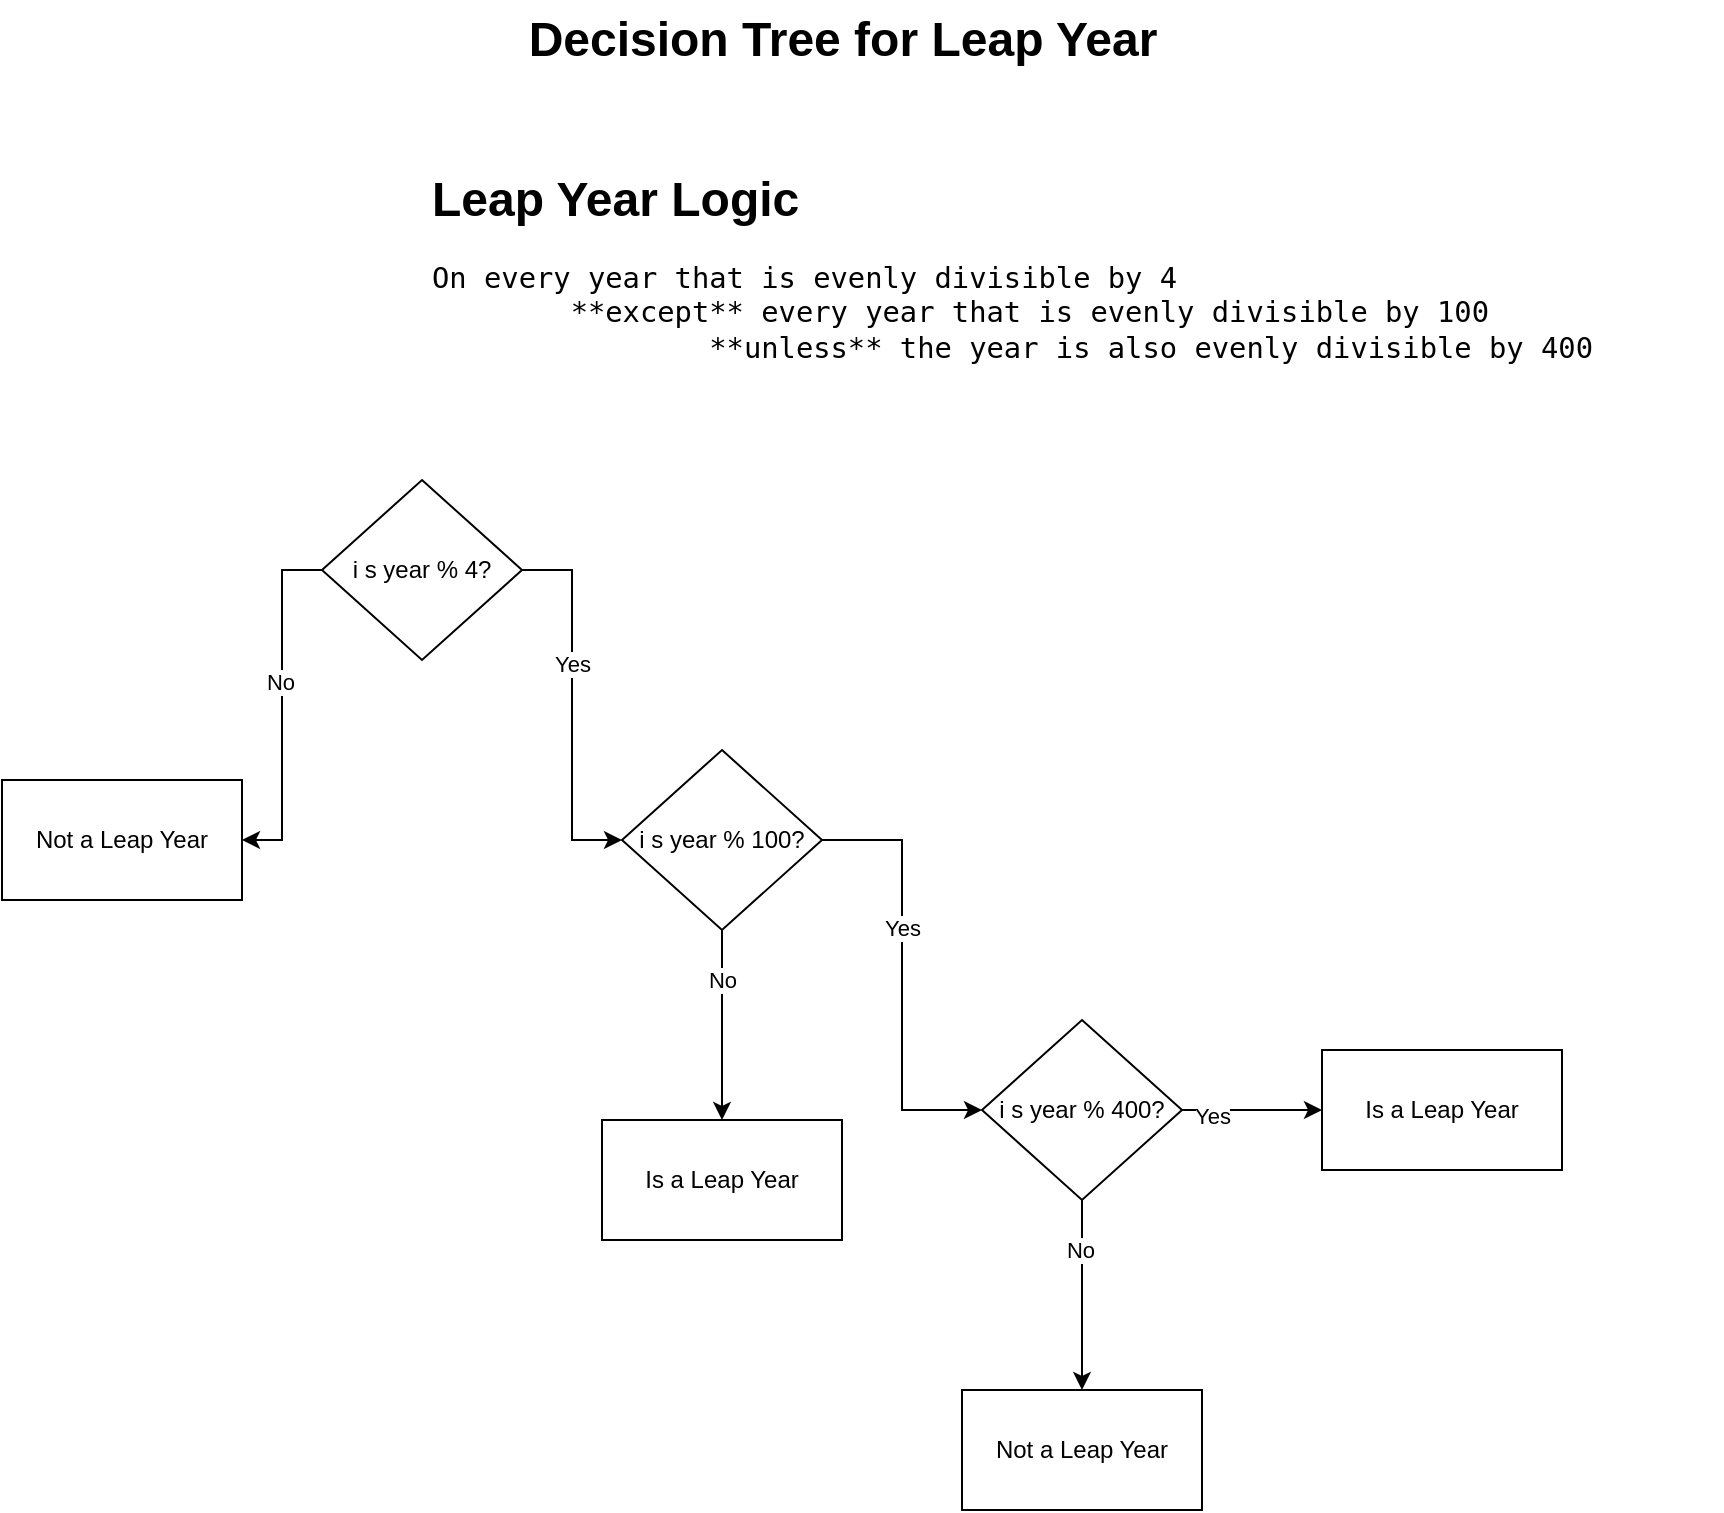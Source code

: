 <mxfile version="15.6.8" type="github"><diagram id="2JFPzM-OZDi0Pkh6B-aT" name="Page-1"><mxGraphModel dx="1020" dy="639" grid="1" gridSize="10" guides="1" tooltips="1" connect="1" arrows="1" fold="1" page="1" pageScale="1" pageWidth="850" pageHeight="1100" math="0" shadow="0"><root><mxCell id="0"/><mxCell id="1" parent="0"/><mxCell id="ppH_8ikgbxXiI5HkI6jH-5" value="" style="edgeStyle=elbowEdgeStyle;rounded=0;orthogonalLoop=1;jettySize=auto;html=1;" edge="1" parent="1" source="ppH_8ikgbxXiI5HkI6jH-1" target="ppH_8ikgbxXiI5HkI6jH-4"><mxGeometry relative="1" as="geometry"/></mxCell><mxCell id="ppH_8ikgbxXiI5HkI6jH-6" value="No" style="edgeLabel;html=1;align=center;verticalAlign=middle;resizable=0;points=[];" vertex="1" connectable="0" parent="ppH_8ikgbxXiI5HkI6jH-5"><mxGeometry x="-0.131" y="-1" relative="1" as="geometry"><mxPoint as="offset"/></mxGeometry></mxCell><mxCell id="ppH_8ikgbxXiI5HkI6jH-10" value="" style="edgeStyle=elbowEdgeStyle;rounded=0;orthogonalLoop=1;jettySize=auto;html=1;" edge="1" parent="1" source="ppH_8ikgbxXiI5HkI6jH-1" target="ppH_8ikgbxXiI5HkI6jH-9"><mxGeometry relative="1" as="geometry"/></mxCell><mxCell id="ppH_8ikgbxXiI5HkI6jH-11" value="Yes" style="edgeLabel;html=1;align=center;verticalAlign=middle;resizable=0;points=[];" vertex="1" connectable="0" parent="ppH_8ikgbxXiI5HkI6jH-10"><mxGeometry x="-0.228" relative="1" as="geometry"><mxPoint as="offset"/></mxGeometry></mxCell><mxCell id="ppH_8ikgbxXiI5HkI6jH-1" value="i s year % 4?" style="rhombus;whiteSpace=wrap;html=1;" vertex="1" parent="1"><mxGeometry x="600" y="250" width="100" height="90" as="geometry"/></mxCell><mxCell id="ppH_8ikgbxXiI5HkI6jH-4" value="Not a Leap Year" style="whiteSpace=wrap;html=1;" vertex="1" parent="1"><mxGeometry x="440" y="400" width="120" height="60" as="geometry"/></mxCell><mxCell id="ppH_8ikgbxXiI5HkI6jH-13" value="" style="edgeStyle=elbowEdgeStyle;rounded=0;orthogonalLoop=1;jettySize=auto;html=1;" edge="1" parent="1" source="ppH_8ikgbxXiI5HkI6jH-9" target="ppH_8ikgbxXiI5HkI6jH-12"><mxGeometry relative="1" as="geometry"/></mxCell><mxCell id="ppH_8ikgbxXiI5HkI6jH-14" value="Yes" style="edgeLabel;html=1;align=center;verticalAlign=middle;resizable=0;points=[];" vertex="1" connectable="0" parent="ppH_8ikgbxXiI5HkI6jH-13"><mxGeometry x="-0.219" relative="1" as="geometry"><mxPoint as="offset"/></mxGeometry></mxCell><mxCell id="ppH_8ikgbxXiI5HkI6jH-27" value="" style="edgeStyle=elbowEdgeStyle;rounded=0;orthogonalLoop=1;jettySize=auto;html=1;" edge="1" parent="1" source="ppH_8ikgbxXiI5HkI6jH-9" target="ppH_8ikgbxXiI5HkI6jH-26"><mxGeometry relative="1" as="geometry"/></mxCell><mxCell id="ppH_8ikgbxXiI5HkI6jH-28" value="No" style="edgeLabel;html=1;align=center;verticalAlign=middle;resizable=0;points=[];" vertex="1" connectable="0" parent="ppH_8ikgbxXiI5HkI6jH-27"><mxGeometry x="-0.474" relative="1" as="geometry"><mxPoint as="offset"/></mxGeometry></mxCell><mxCell id="ppH_8ikgbxXiI5HkI6jH-9" value="i s year % 100?" style="rhombus;whiteSpace=wrap;html=1;" vertex="1" parent="1"><mxGeometry x="750" y="385" width="100" height="90" as="geometry"/></mxCell><mxCell id="ppH_8ikgbxXiI5HkI6jH-30" value="" style="edgeStyle=elbowEdgeStyle;rounded=0;orthogonalLoop=1;jettySize=auto;html=1;" edge="1" parent="1" source="ppH_8ikgbxXiI5HkI6jH-12" target="ppH_8ikgbxXiI5HkI6jH-29"><mxGeometry relative="1" as="geometry"/></mxCell><mxCell id="ppH_8ikgbxXiI5HkI6jH-31" value="No" style="edgeLabel;html=1;align=center;verticalAlign=middle;resizable=0;points=[];" vertex="1" connectable="0" parent="ppH_8ikgbxXiI5HkI6jH-30"><mxGeometry x="-0.474" y="-1" relative="1" as="geometry"><mxPoint as="offset"/></mxGeometry></mxCell><mxCell id="ppH_8ikgbxXiI5HkI6jH-33" value="" style="edgeStyle=elbowEdgeStyle;rounded=0;orthogonalLoop=1;jettySize=auto;html=1;" edge="1" parent="1" source="ppH_8ikgbxXiI5HkI6jH-12" target="ppH_8ikgbxXiI5HkI6jH-32"><mxGeometry relative="1" as="geometry"/></mxCell><mxCell id="ppH_8ikgbxXiI5HkI6jH-34" value="Yes" style="edgeLabel;html=1;align=center;verticalAlign=middle;resizable=0;points=[];" vertex="1" connectable="0" parent="ppH_8ikgbxXiI5HkI6jH-33"><mxGeometry x="-0.571" y="-3" relative="1" as="geometry"><mxPoint as="offset"/></mxGeometry></mxCell><mxCell id="ppH_8ikgbxXiI5HkI6jH-12" value="i s year % 400?" style="rhombus;whiteSpace=wrap;html=1;" vertex="1" parent="1"><mxGeometry x="930" y="520" width="100" height="90" as="geometry"/></mxCell><mxCell id="ppH_8ikgbxXiI5HkI6jH-26" value="Is a Leap Year" style="whiteSpace=wrap;html=1;" vertex="1" parent="1"><mxGeometry x="740" y="570" width="120" height="60" as="geometry"/></mxCell><mxCell id="ppH_8ikgbxXiI5HkI6jH-29" value="Not a Leap Year" style="whiteSpace=wrap;html=1;" vertex="1" parent="1"><mxGeometry x="920" y="705" width="120" height="60" as="geometry"/></mxCell><mxCell id="ppH_8ikgbxXiI5HkI6jH-32" value="Is a Leap Year" style="whiteSpace=wrap;html=1;" vertex="1" parent="1"><mxGeometry x="1100" y="535" width="120" height="60" as="geometry"/></mxCell><mxCell id="ppH_8ikgbxXiI5HkI6jH-35" value="Decision Tree for Leap Year" style="text;strokeColor=none;fillColor=none;html=1;fontSize=24;fontStyle=1;verticalAlign=middle;align=center;" vertex="1" parent="1"><mxGeometry x="810" y="10" width="100" height="40" as="geometry"/></mxCell><mxCell id="ppH_8ikgbxXiI5HkI6jH-37" value="&lt;h1&gt;Leap Year Logic&lt;/h1&gt;&lt;span style=&quot;font-family: &amp;#34;ibm plex mono&amp;#34; , monospace ; font-size: 14.4px&quot;&gt;On every year that is evenly divisible by 4&lt;br&gt;&lt;span style=&quot;white-space: pre&quot;&gt;&#9;&lt;/span&gt;**except** every year that is evenly divisible by 100 &lt;span style=&quot;white-space: pre&quot;&gt;&#9;&lt;/span&gt;&lt;br&gt;&lt;span style=&quot;white-space: pre&quot;&gt;&#9;&lt;span style=&quot;white-space: pre&quot;&gt;&#9;&lt;/span&gt;&lt;/span&gt;**unless** the year is also evenly divisible by 400&lt;/span&gt;&lt;p&gt;.&lt;/p&gt;" style="text;html=1;strokeColor=none;fillColor=none;spacing=5;spacingTop=-20;whiteSpace=wrap;overflow=hidden;rounded=0;" vertex="1" parent="1"><mxGeometry x="650" y="90" width="650" height="120" as="geometry"/></mxCell></root></mxGraphModel></diagram></mxfile>
